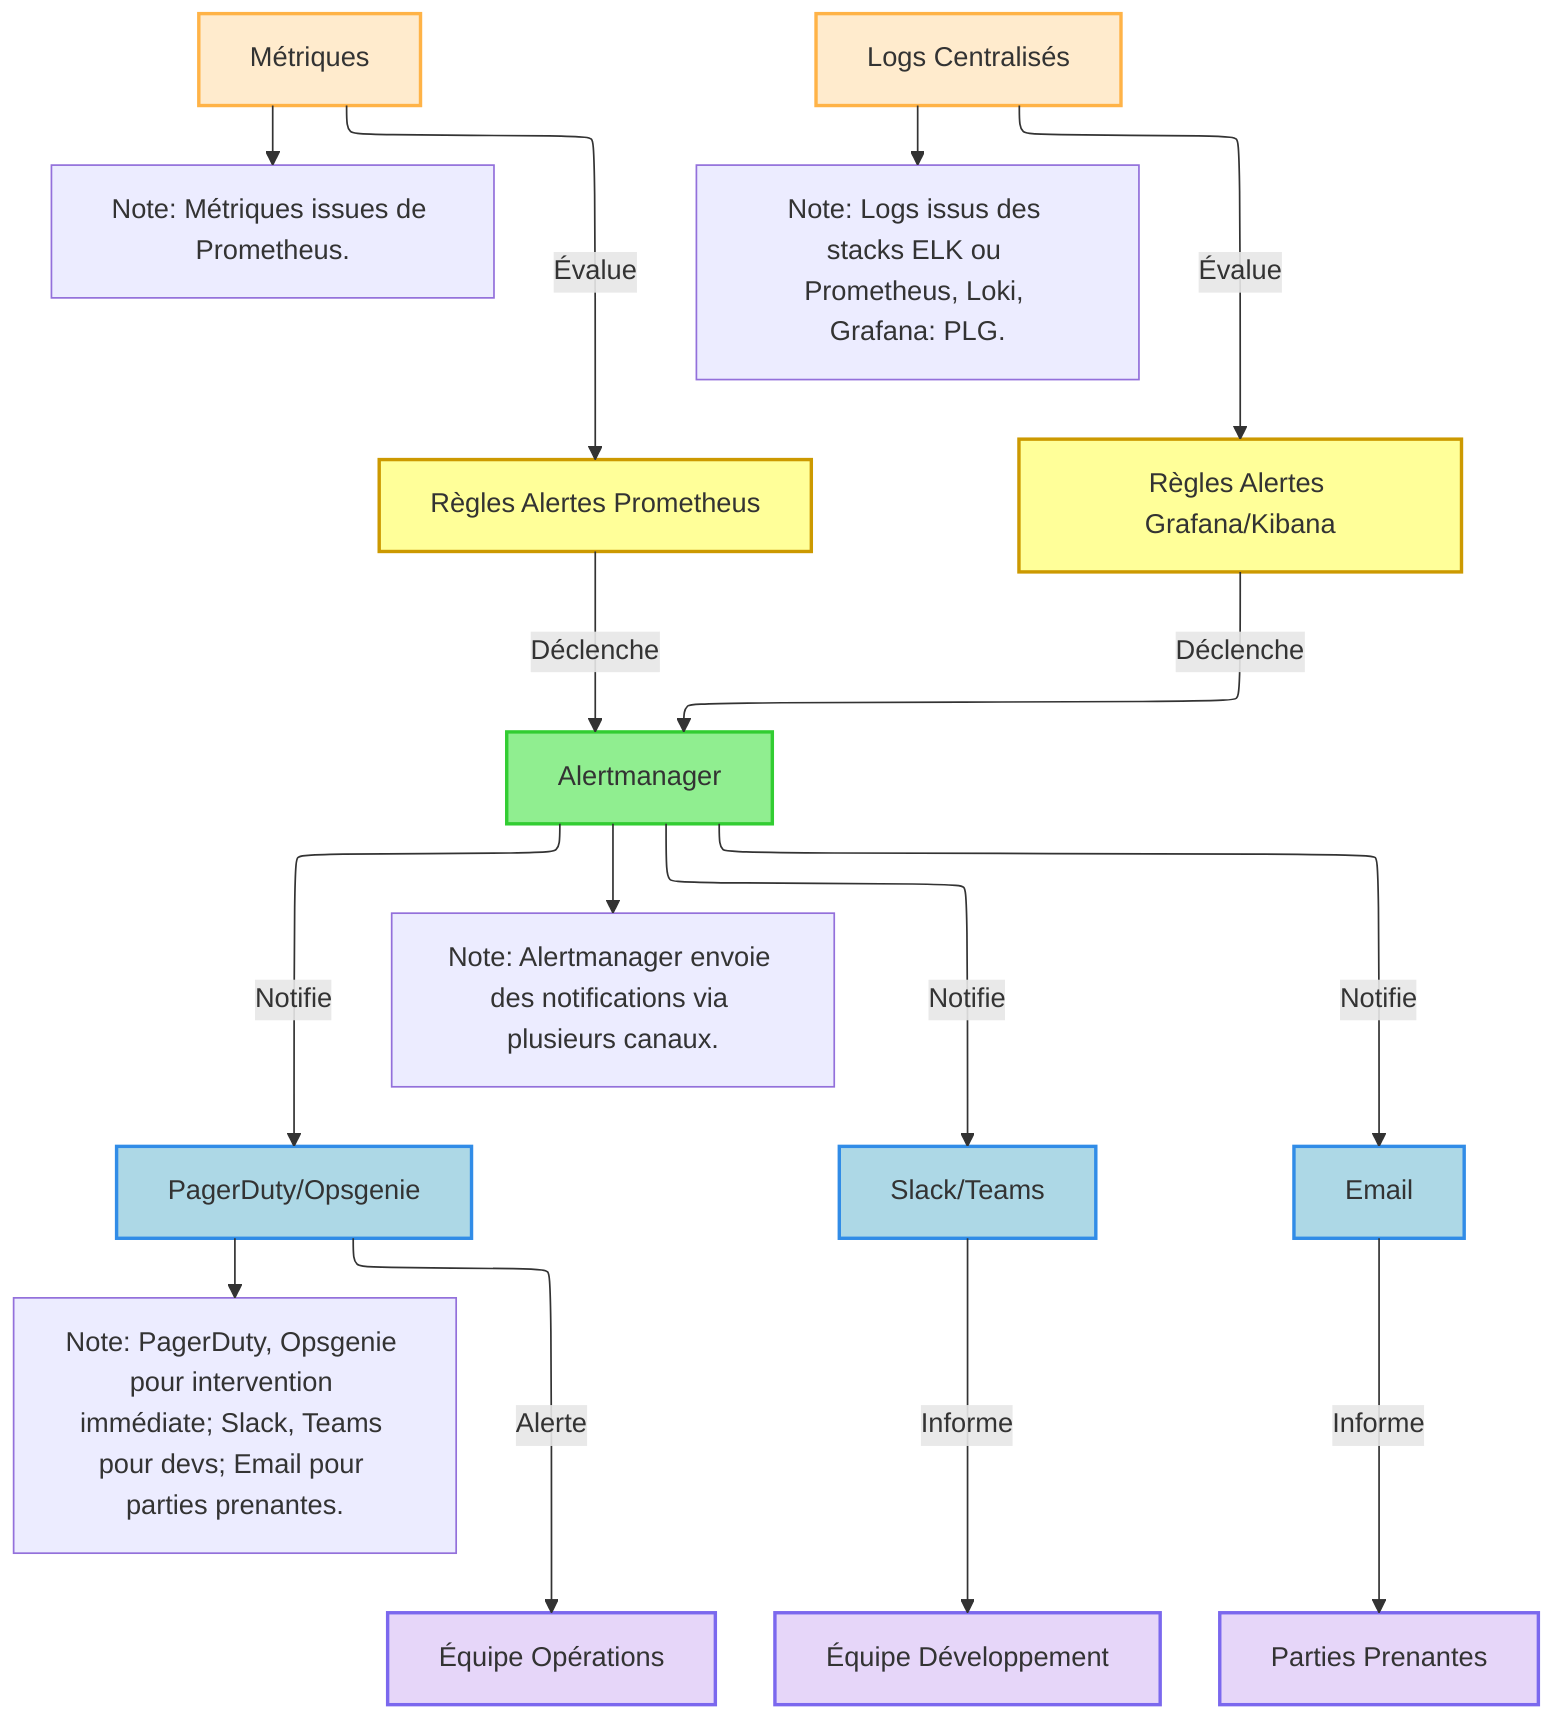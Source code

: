 ---
config:
  layout: elk
---
flowchart TD
    A["Métriques"] -- Évalue --> B["Règles Alertes Prometheus"]
    C["Logs Centralisés"] -- Évalue --> D["Règles Alertes Grafana/Kibana"]
    B -- Déclenche --> E["Alertmanager"]
    D -- Déclenche --> E
    E -- Notifie --> F["PagerDuty/Opsgenie"] & G["Slack/Teams"] & H["Email"]
    F -- Alerte --> I["Équipe Opérations"]
    G -- Informe --> J["Équipe Développement"]
    H -- Informe --> K["Parties Prenantes"]
    A --> note1["Note: Métriques issues de Prometheus."]
    C --> note2["Note: Logs issus des stacks ELK ou Prometheus, Loki, Grafana: PLG."]
    E --> note3["Note: Alertmanager envoie des notifications via plusieurs canaux."]
    F --> note4["Note: PagerDuty, Opsgenie pour intervention immédiate; Slack, Teams pour devs; Email pour parties prenantes."]
     A:::data
     B:::alertingRule
     C:::data
     D:::alertingRule
     E:::alertingTool
     F:::notificationChannel
     G:::notificationChannel
     H:::notificationChannel
     I:::team
     J:::team
     K:::team
    classDef data fill:#ffebcd,stroke:#ffb347,stroke-width:2px
    classDef alertingRule fill:#ffff99,stroke:#cc9900,stroke-width:2px
    classDef alertingTool fill:#90ee90,stroke:#32cd32,stroke-width:2px
    classDef notificationChannel fill:#add8e6,stroke:#318ce7,stroke-width:2px
    classDef team fill:#e6d6f9,stroke:#7b68ee,stroke-width:2px